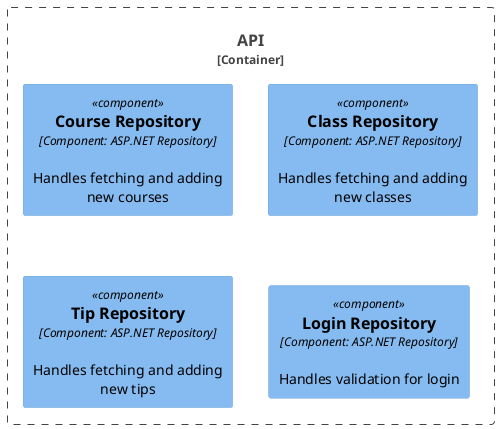 @startuml
!include <C4/C4_Container>
!include <C4/C4_Component>

'Person(User, "Studerende")
'Person(Moderator, "Moderator")

Container_Boundary(API,"API",""){
    
    Component(Repository1, "Course Repository", "Component: ASP.NET Repository","Handles fetching and adding new courses")
    Component(Repository2, "Class Repository", "Component: ASP.NET Repository","Handles fetching and adding new classes")
    Component(Repository3, "Tip Repository", "Component: ASP.NET Repository","Handles fetching and adding new tips")
    Component(Repository4, "Login Repository", "Component: ASP.NET Repository","Handles validation for login")    
} 
'Container(Backend, "Backend","Container: MS SQL Server","Stores Tips and User information")

'Rel(User, webapp, "Access")
'Rel(Moderator, webapp, "Access")
'Rel(webapp, Backend,"Reads from and writes to")
@enduml